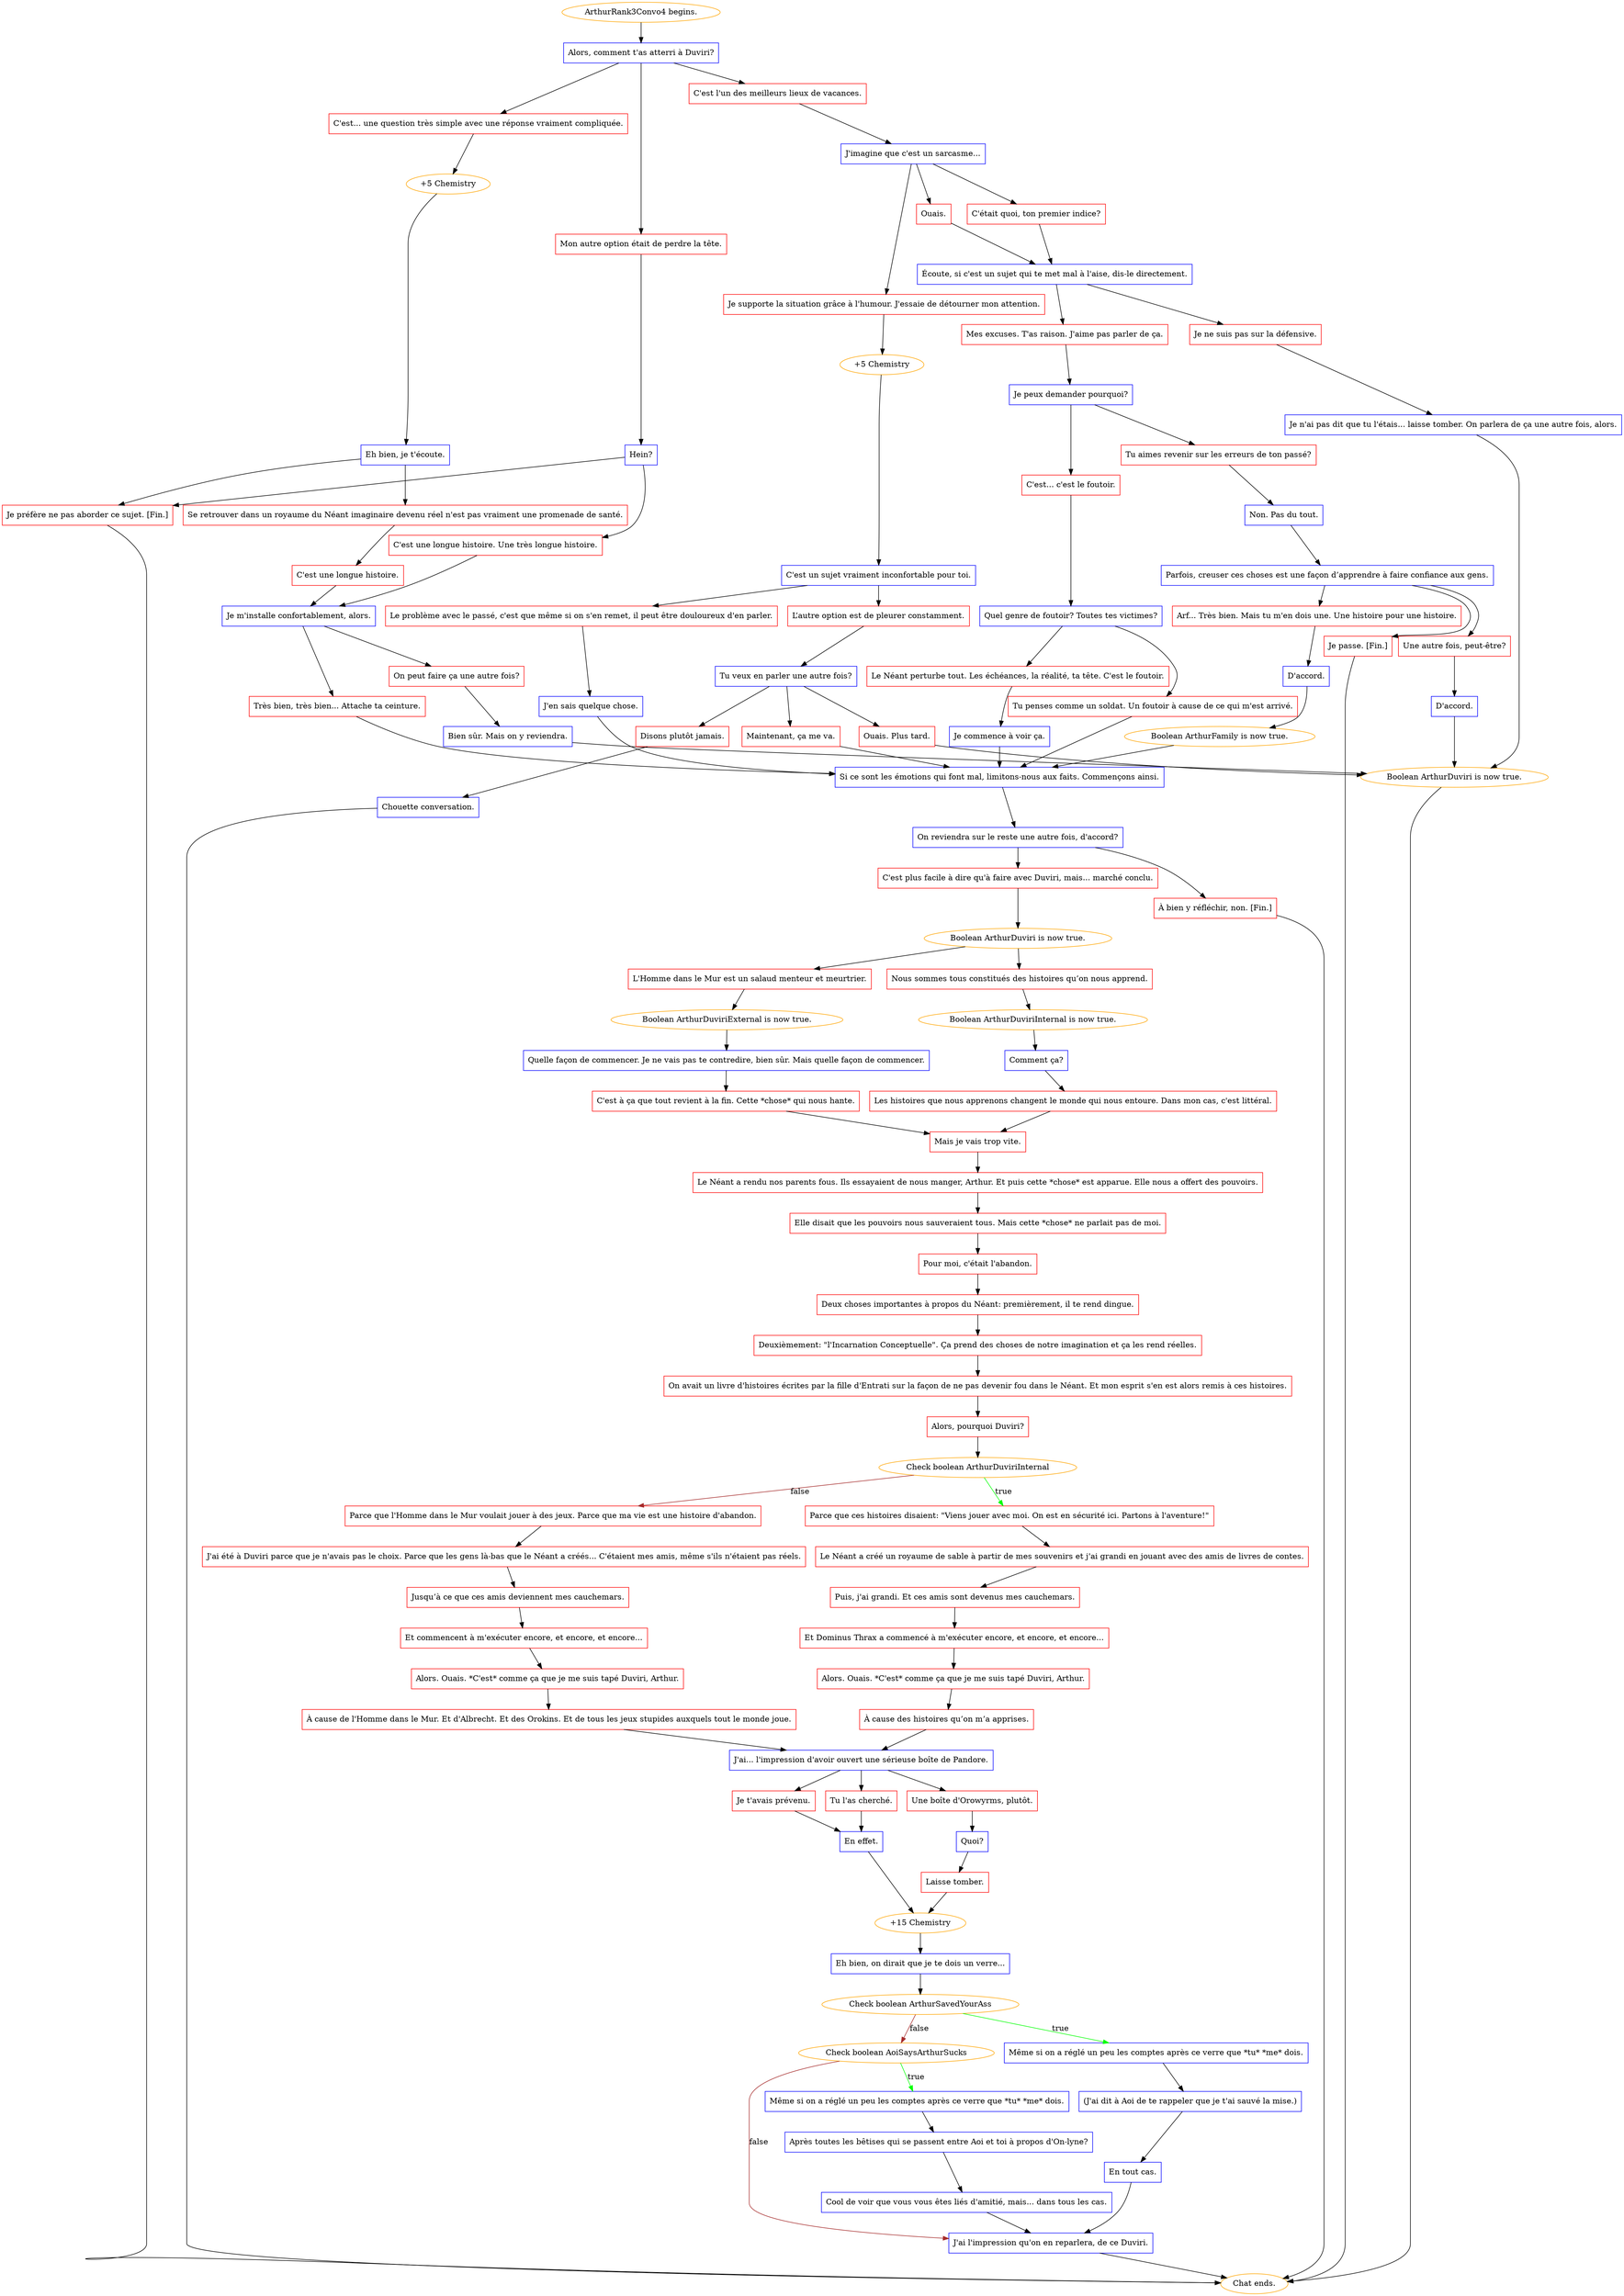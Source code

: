 digraph {
	"ArthurRank3Convo4 begins." [color=orange];
		"ArthurRank3Convo4 begins." -> j1086360255;
	j1086360255 [label="Alors, comment t'as atterri à Duviri?",shape=box,color=blue];
		j1086360255 -> j613594799;
		j1086360255 -> j2876871113;
		j1086360255 -> j325543160;
	j613594799 [label="C'est... une question très simple avec une réponse vraiment compliquée.",shape=box,color=red];
		j613594799 -> j2274937103;
	j2876871113 [label="Mon autre option était de perdre la tête.",shape=box,color=red];
		j2876871113 -> j823855312;
	j325543160 [label="C'est l'un des meilleurs lieux de vacances.",shape=box,color=red];
		j325543160 -> j2157886834;
	j2274937103 [label="+5 Chemistry",color=orange];
		j2274937103 -> j1256518414;
	j823855312 [label="Hein?",shape=box,color=blue];
		j823855312 -> j353099822;
		j823855312 -> j3273600495;
	j2157886834 [label="J'imagine que c'est un sarcasme...",shape=box,color=blue];
		j2157886834 -> j4129260910;
		j2157886834 -> j1091572391;
		j2157886834 -> j888466961;
	j1256518414 [label="Eh bien, je t'écoute.",shape=box,color=blue];
		j1256518414 -> j4035388559;
		j1256518414 -> j3273600495;
	j353099822 [label="C'est une longue histoire. Une très longue histoire.",shape=box,color=red];
		j353099822 -> j429496728;
	j3273600495 [label="Je préfère ne pas aborder ce sujet. [Fin.]",shape=box,color=red];
		j3273600495 -> "Chat ends.";
	j4129260910 [label="Je supporte la situation grâce à l'humour. J'essaie de détourner mon attention.",shape=box,color=red];
		j4129260910 -> j650278460;
	j1091572391 [label="Ouais.",shape=box,color=red];
		j1091572391 -> j4241874716;
	j888466961 [label="C'était quoi, ton premier indice?",shape=box,color=red];
		j888466961 -> j4241874716;
	j4035388559 [label="Se retrouver dans un royaume du Néant imaginaire devenu réel n'est pas vraiment une promenade de santé.",shape=box,color=red];
		j4035388559 -> j1411630726;
	j429496728 [label="Je m'installe confortablement, alors.",shape=box,color=blue];
		j429496728 -> j3364367935;
		j429496728 -> j3354274223;
	"Chat ends." [color=orange];
	j650278460 [label="+5 Chemistry",color=orange];
		j650278460 -> j221649091;
	j4241874716 [label="Écoute, si c'est un sujet qui te met mal à l'aise, dis-le directement.",shape=box,color=blue];
		j4241874716 -> j3439123764;
		j4241874716 -> j1912587190;
	j1411630726 [label="C'est une longue histoire.",shape=box,color=red];
		j1411630726 -> j429496728;
	j3364367935 [label="Très bien, très bien... Attache ta ceinture.",shape=box,color=red];
		j3364367935 -> j824290782;
	j3354274223 [label="On peut faire ça une autre fois?",shape=box,color=red];
		j3354274223 -> j1693709752;
	j221649091 [label="C'est un sujet vraiment inconfortable pour toi.",shape=box,color=blue];
		j221649091 -> j2426101563;
		j221649091 -> j2791511399;
	j3439123764 [label="Mes excuses. T'as raison. J'aime pas parler de ça.",shape=box,color=red];
		j3439123764 -> j3744728619;
	j1912587190 [label="Je ne suis pas sur la défensive.",shape=box,color=red];
		j1912587190 -> j1819996369;
	j824290782 [label="Si ce sont les émotions qui font mal, limitons-nous aux faits. Commençons ainsi.",shape=box,color=blue];
		j824290782 -> j1527097803;
	j1693709752 [label="Bien sûr. Mais on y reviendra.",shape=box,color=blue];
		j1693709752 -> j1992354670;
	j2426101563 [label="Le problème avec le passé, c'est que même si on s'en remet, il peut être douloureux d'en parler.",shape=box,color=red];
		j2426101563 -> j3925207440;
	j2791511399 [label="L’autre option est de pleurer constamment.",shape=box,color=red];
		j2791511399 -> j3803266498;
	j3744728619 [label="Je peux demander pourquoi?",shape=box,color=blue];
		j3744728619 -> j3899816482;
		j3744728619 -> j3648846498;
	j1819996369 [label="Je n'ai pas dit que tu l'étais... laisse tomber. On parlera de ça une autre fois, alors.",shape=box,color=blue];
		j1819996369 -> j1992354670;
	j1527097803 [label="On reviendra sur le reste une autre fois, d'accord?",shape=box,color=blue];
		j1527097803 -> j1120054084;
		j1527097803 -> j2356041254;
	j1992354670 [label="Boolean ArthurDuviri is now true.",color=orange];
		j1992354670 -> "Chat ends.";
	j3925207440 [label="J'en sais quelque chose.",shape=box,color=blue];
		j3925207440 -> j824290782;
	j3803266498 [label="Tu veux en parler une autre fois?",shape=box,color=blue];
		j3803266498 -> j1866734492;
		j3803266498 -> j2705611398;
		j3803266498 -> j2924590032;
	j3899816482 [label="C'est... c'est le foutoir.",shape=box,color=red];
		j3899816482 -> j2133368641;
	j3648846498 [label="Tu aimes revenir sur les erreurs de ton passé?",shape=box,color=red];
		j3648846498 -> j2740803665;
	j1120054084 [label="C'est plus facile à dire qu'à faire avec Duviri, mais... marché conclu.",shape=box,color=red];
		j1120054084 -> j2288046648;
	j2356041254 [label="À bien y réfléchir, non. [Fin.]",shape=box,color=red];
		j2356041254 -> "Chat ends.";
	j1866734492 [label="Maintenant, ça me va.",shape=box,color=red];
		j1866734492 -> j824290782;
	j2705611398 [label="Ouais. Plus tard.",shape=box,color=red];
		j2705611398 -> j1992354670;
	j2924590032 [label="Disons plutôt jamais.",shape=box,color=red];
		j2924590032 -> j2700615486;
	j2133368641 [label="Quel genre de foutoir? Toutes tes victimes?",shape=box,color=blue];
		j2133368641 -> j1608374241;
		j2133368641 -> j2622632834;
	j2740803665 [label="Non. Pas du tout.",shape=box,color=blue];
		j2740803665 -> j1899022369;
	j2288046648 [label="Boolean ArthurDuviri is now true.",color=orange];
		j2288046648 -> j1806542721;
		j2288046648 -> j2729319056;
	j2700615486 [label="Chouette conversation.",shape=box,color=blue];
		j2700615486 -> "Chat ends.";
	j1608374241 [label="Le Néant perturbe tout. Les échéances, la réalité, ta tête. C'est le foutoir.",shape=box,color=red];
		j1608374241 -> j2680936627;
	j2622632834 [label="Tu penses comme un soldat. Un foutoir à cause de ce qui m'est arrivé.",shape=box,color=red];
		j2622632834 -> j824290782;
	j1899022369 [label="Parfois, creuser ces choses est une façon d’apprendre à faire confiance aux gens.",shape=box,color=blue];
		j1899022369 -> j435699814;
		j1899022369 -> j873826081;
		j1899022369 -> j4072277751;
	j1806542721 [label="Nous sommes tous constitués des histoires qu’on nous apprend.",shape=box,color=red];
		j1806542721 -> j2502733431;
	j2729319056 [label="L'Homme dans le Mur est un salaud menteur et meurtrier.",shape=box,color=red];
		j2729319056 -> j2280215455;
	j2680936627 [label="Je commence à voir ça.",shape=box,color=blue];
		j2680936627 -> j824290782;
	j435699814 [label="Arf... Très bien. Mais tu m'en dois une. Une histoire pour une histoire.",shape=box,color=red];
		j435699814 -> j3428443377;
	j873826081 [label="Une autre fois, peut-être?",shape=box,color=red];
		j873826081 -> j3551971753;
	j4072277751 [label="Je passe. [Fin.]",shape=box,color=red];
		j4072277751 -> "Chat ends.";
	j2502733431 [label="Boolean ArthurDuviriInternal is now true.",color=orange];
		j2502733431 -> j4002755125;
	j2280215455 [label="Boolean ArthurDuviriExternal is now true.",color=orange];
		j2280215455 -> j1493373600;
	j3428443377 [label="D'accord.",shape=box,color=blue];
		j3428443377 -> j1751237623;
	j3551971753 [label="D'accord.",shape=box,color=blue];
		j3551971753 -> j1992354670;
	j4002755125 [label="Comment ça?",shape=box,color=blue];
		j4002755125 -> j1658250842;
	j1493373600 [label="Quelle façon de commencer. Je ne vais pas te contredire, bien sûr. Mais quelle façon de commencer.",shape=box,color=blue];
		j1493373600 -> j2959947969;
	j1751237623 [label="Boolean ArthurFamily is now true.",color=orange];
		j1751237623 -> j824290782;
	j1658250842 [label="Les histoires que nous apprenons changent le monde qui nous entoure. Dans mon cas, c'est littéral.",shape=box,color=red];
		j1658250842 -> j1962522123;
	j2959947969 [label="C'est à ça que tout revient à la fin. Cette *chose* qui nous hante.",shape=box,color=red];
		j2959947969 -> j1962522123;
	j1962522123 [label="Mais je vais trop vite.",shape=box,color=red];
		j1962522123 -> j4209053413;
	j4209053413 [label="Le Néant a rendu nos parents fous. Ils essayaient de nous manger, Arthur. Et puis cette *chose* est apparue. Elle nous a offert des pouvoirs.",shape=box,color=red];
		j4209053413 -> j295713453;
	j295713453 [label="Elle disait que les pouvoirs nous sauveraient tous. Mais cette *chose* ne parlait pas de moi.",shape=box,color=red];
		j295713453 -> j2613542717;
	j2613542717 [label="Pour moi, c'était l'abandon.",shape=box,color=red];
		j2613542717 -> j252730375;
	j252730375 [label="Deux choses importantes à propos du Néant: premièrement, il te rend dingue.",shape=box,color=red];
		j252730375 -> j2816539969;
	j2816539969 [label="Deuxièmement: \"l'Incarnation Conceptuelle\". Ça prend des choses de notre imagination et ça les rend réelles.",shape=box,color=red];
		j2816539969 -> j3416533424;
	j3416533424 [label="On avait un livre d'histoires écrites par la fille d'Entrati sur la façon de ne pas devenir fou dans le Néant. Et mon esprit s'en est alors remis à ces histoires.",shape=box,color=red];
		j3416533424 -> j3712445052;
	j3712445052 [label="Alors, pourquoi Duviri?",shape=box,color=red];
		j3712445052 -> j3129190836;
	j3129190836 [label="Check boolean ArthurDuviriInternal",color=orange];
		j3129190836 -> j3779761570 [label=true,color=green];
		j3129190836 -> j270426187 [label=false,color=brown];
	j3779761570 [label="Parce que ces histoires disaient: \"Viens jouer avec moi. On est en sécurité ici. Partons à l'aventure!\"",shape=box,color=red];
		j3779761570 -> j3395219107;
	j270426187 [label="Parce que l'Homme dans le Mur voulait jouer à des jeux. Parce que ma vie est une histoire d'abandon.",shape=box,color=red];
		j270426187 -> j3246120725;
	j3395219107 [label="Le Néant a créé un royaume de sable à partir de mes souvenirs et j'ai grandi en jouant avec des amis de livres de contes.",shape=box,color=red];
		j3395219107 -> j741072392;
	j3246120725 [label="J'ai été à Duviri parce que je n'avais pas le choix. Parce que les gens là-bas que le Néant a créés... C'étaient mes amis, même s'ils n'étaient pas réels.",shape=box,color=red];
		j3246120725 -> j3661345956;
	j741072392 [label="Puis, j'ai grandi. Et ces amis sont devenus mes cauchemars.",shape=box,color=red];
		j741072392 -> j2553411396;
	j3661345956 [label="Jusqu’à ce que ces amis deviennent mes cauchemars.",shape=box,color=red];
		j3661345956 -> j1301091107;
	j2553411396 [label="Et Dominus Thrax a commencé à m'exécuter encore, et encore, et encore...",shape=box,color=red];
		j2553411396 -> j825731189;
	j1301091107 [label="Et commencent à m'exécuter encore, et encore, et encore...",shape=box,color=red];
		j1301091107 -> j3987765814;
	j825731189 [label="Alors. Ouais. *C'est* comme ça que je me suis tapé Duviri, Arthur.",shape=box,color=red];
		j825731189 -> j1070043860;
	j3987765814 [label="Alors. Ouais. *C'est* comme ça que je me suis tapé Duviri, Arthur.",shape=box,color=red];
		j3987765814 -> j228929864;
	j1070043860 [label="À cause des histoires qu’on m’a apprises.",shape=box,color=red];
		j1070043860 -> j2276840623;
	j228929864 [label="À cause de l'Homme dans le Mur. Et d'Albrecht. Et des Orokins. Et de tous les jeux stupides auxquels tout le monde joue.",shape=box,color=red];
		j228929864 -> j2276840623;
	j2276840623 [label="J'ai... l'impression d'avoir ouvert une sérieuse boîte de Pandore.",shape=box,color=blue];
		j2276840623 -> j1267848166;
		j2276840623 -> j1579244746;
		j2276840623 -> j290265713;
	j1267848166 [label="Une boîte d'Orowyrms, plutôt.",shape=box,color=red];
		j1267848166 -> j2252711255;
	j1579244746 [label="Tu l'as cherché.",shape=box,color=red];
		j1579244746 -> j2781952376;
	j290265713 [label="Je t'avais prévenu.",shape=box,color=red];
		j290265713 -> j2781952376;
	j2252711255 [label="Quoi?",shape=box,color=blue];
		j2252711255 -> j3184164788;
	j2781952376 [label="En effet.",shape=box,color=blue];
		j2781952376 -> j1913501145;
	j3184164788 [label="Laisse tomber.",shape=box,color=red];
		j3184164788 -> j1913501145;
	j1913501145 [label="+15 Chemistry",color=orange];
		j1913501145 -> j3560082102;
	j3560082102 [label="Eh bien, on dirait que je te dois un verre...",shape=box,color=blue];
		j3560082102 -> j3425600581;
	j3425600581 [label="Check boolean ArthurSavedYourAss",color=orange];
		j3425600581 -> j1073457940 [label=true,color=green];
		j3425600581 -> j75274710 [label=false,color=brown];
	j1073457940 [label="Même si on a réglé un peu les comptes après ce verre que *tu* *me* dois.",shape=box,color=blue];
		j1073457940 -> j323392172;
	j75274710 [label="Check boolean AoiSaysArthurSucks",color=orange];
		j75274710 -> j3737029395 [label=true,color=green];
		j75274710 -> j3659964865 [label=false,color=brown];
	j323392172 [label="(J'ai dit à Aoi de te rappeler que je t'ai sauvé la mise.)",shape=box,color=blue];
		j323392172 -> j2365097376;
	j3737029395 [label="Même si on a réglé un peu les comptes après ce verre que *tu* *me* dois.",shape=box,color=blue];
		j3737029395 -> j3827748026;
	j3659964865 [label="J'ai l'impression qu'on en reparlera, de ce Duviri.",shape=box,color=blue];
		j3659964865 -> "Chat ends.";
	j2365097376 [label="En tout cas.",shape=box,color=blue];
		j2365097376 -> j3659964865;
	j3827748026 [label="Après toutes les bêtises qui se passent entre Aoi et toi à propos d'On-lyne?",shape=box,color=blue];
		j3827748026 -> j2623082016;
	j2623082016 [label="Cool de voir que vous vous êtes liés d'amitié, mais... dans tous les cas.",shape=box,color=blue];
		j2623082016 -> j3659964865;
}